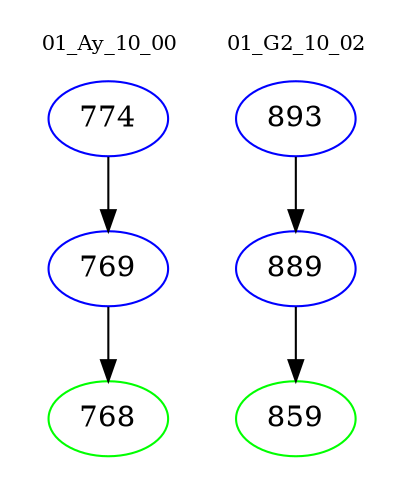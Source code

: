 digraph{
subgraph cluster_0 {
color = white
label = "01_Ay_10_00";
fontsize=10;
T0_774 [label="774", color="blue"]
T0_774 -> T0_769 [color="black"]
T0_769 [label="769", color="blue"]
T0_769 -> T0_768 [color="black"]
T0_768 [label="768", color="green"]
}
subgraph cluster_1 {
color = white
label = "01_G2_10_02";
fontsize=10;
T1_893 [label="893", color="blue"]
T1_893 -> T1_889 [color="black"]
T1_889 [label="889", color="blue"]
T1_889 -> T1_859 [color="black"]
T1_859 [label="859", color="green"]
}
}
